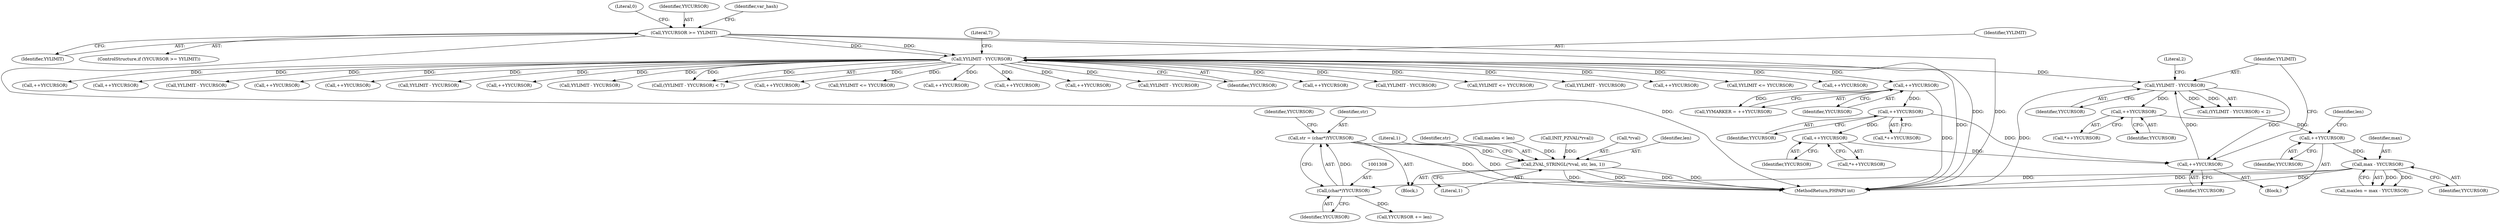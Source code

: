digraph "0_php-src_16b3003ffc6393e250f069aa28a78dc5a2c064b2_0@pointer" {
"1001305" [label="(Call,str = (char*)YYCURSOR)"];
"1001307" [label="(Call,(char*)YYCURSOR)"];
"1001289" [label="(Call,max - YYCURSOR)"];
"1001275" [label="(Call,++YYCURSOR)"];
"1001268" [label="(Call,++YYCURSOR)"];
"1001240" [label="(Call,YYLIMIT - YYCURSOR)"];
"1000150" [label="(Call,YYLIMIT - YYCURSOR)"];
"1000124" [label="(Call,YYCURSOR >= YYLIMIT)"];
"1001236" [label="(Call,++YYCURSOR)"];
"1001201" [label="(Call,++YYCURSOR)"];
"1000281" [label="(Call,++YYCURSOR)"];
"1001223" [label="(Call,++YYCURSOR)"];
"1001351" [label="(Call,ZVAL_STRINGL(*rval, str, len, 1))"];
"1000150" [label="(Call,YYLIMIT - YYCURSOR)"];
"1000837" [label="(Call,YYLIMIT - YYCURSOR)"];
"1002423" [label="(MethodReturn,PHPAPI int)"];
"1001239" [label="(Call,(YYLIMIT - YYCURSOR) < 2)"];
"1001276" [label="(Identifier,YYCURSOR)"];
"1000124" [label="(Call,YYCURSOR >= YYLIMIT)"];
"1001356" [label="(Literal,1)"];
"1000149" [label="(Call,(YYLIMIT - YYCURSOR) < 7)"];
"1000151" [label="(Identifier,YYLIMIT)"];
"1000126" [label="(Identifier,YYLIMIT)"];
"1000153" [label="(Literal,7)"];
"1000253" [label="(Call,++YYCURSOR)"];
"1001224" [label="(Identifier,YYCURSOR)"];
"1002197" [label="(Call,YYLIMIT <= YYCURSOR)"];
"1001348" [label="(Call,INIT_PZVAL(*rval))"];
"1000213" [label="(Call,++YYCURSOR)"];
"1000295" [label="(Call,++YYCURSOR)"];
"1000129" [label="(Literal,0)"];
"1000323" [label="(Call,++YYCURSOR)"];
"1001200" [label="(Call,*++YYCURSOR)"];
"1001282" [label="(Identifier,len)"];
"1001497" [label="(Call,YYLIMIT - YYCURSOR)"];
"1001352" [label="(Call,*rval)"];
"1001236" [label="(Call,++YYCURSOR)"];
"1000152" [label="(Identifier,YYCURSOR)"];
"1001306" [label="(Identifier,str)"];
"1001309" [label="(Identifier,YYCURSOR)"];
"1001290" [label="(Identifier,max)"];
"1000355" [label="(Call,++YYCURSOR)"];
"1001243" [label="(Literal,2)"];
"1000406" [label="(Call,YYLIMIT - YYCURSOR)"];
"1001305" [label="(Call,str = (char*)YYCURSOR)"];
"1002340" [label="(Call,YYLIMIT <= YYCURSOR)"];
"1001237" [label="(Identifier,YYCURSOR)"];
"1000282" [label="(Identifier,YYCURSOR)"];
"1001355" [label="(Identifier,len)"];
"1000125" [label="(Identifier,YYCURSOR)"];
"1001267" [label="(Call,*++YYCURSOR)"];
"1001307" [label="(Call,(char*)YYCURSOR)"];
"1001291" [label="(Identifier,YYCURSOR)"];
"1001358" [label="(Literal,1)"];
"1001354" [label="(Identifier,str)"];
"1001068" [label="(Call,YYLIMIT - YYCURSOR)"];
"1001202" [label="(Identifier,YYCURSOR)"];
"1001310" [label="(Call,YYCURSOR += len)"];
"1000132" [label="(Identifier,var_hash)"];
"1000337" [label="(Call,++YYCURSOR)"];
"1001269" [label="(Identifier,YYCURSOR)"];
"1001971" [label="(Call,YYLIMIT <= YYCURSOR)"];
"1000267" [label="(Call,++YYCURSOR)"];
"1001293" [label="(Call,maxlen < len)"];
"1000123" [label="(ControlStructure,if (YYCURSOR >= YYLIMIT))"];
"1001289" [label="(Call,max - YYCURSOR)"];
"1000279" [label="(Call,YYMARKER = ++YYCURSOR)"];
"1001222" [label="(Call,*++YYCURSOR)"];
"1001287" [label="(Call,maxlen = max - YYCURSOR)"];
"1000225" [label="(Call,++YYCURSOR)"];
"1001277" [label="(Block,)"];
"1001351" [label="(Call,ZVAL_STRINGL(*rval, str, len, 1))"];
"1001240" [label="(Call,YYLIMIT - YYCURSOR)"];
"1001275" [label="(Call,++YYCURSOR)"];
"1000145" [label="(Block,)"];
"1001268" [label="(Call,++YYCURSOR)"];
"1001241" [label="(Identifier,YYLIMIT)"];
"1000346" [label="(Call,++YYCURSOR)"];
"1001583" [label="(Call,YYLIMIT - YYCURSOR)"];
"1001311" [label="(Identifier,YYCURSOR)"];
"1000239" [label="(Call,++YYCURSOR)"];
"1000281" [label="(Call,++YYCURSOR)"];
"1000196" [label="(Call,++YYCURSOR)"];
"1000943" [label="(Call,YYLIMIT - YYCURSOR)"];
"1001223" [label="(Call,++YYCURSOR)"];
"1001201" [label="(Call,++YYCURSOR)"];
"1000309" [label="(Call,++YYCURSOR)"];
"1001242" [label="(Identifier,YYCURSOR)"];
"1001305" -> "1001277"  [label="AST: "];
"1001305" -> "1001307"  [label="CFG: "];
"1001306" -> "1001305"  [label="AST: "];
"1001307" -> "1001305"  [label="AST: "];
"1001311" -> "1001305"  [label="CFG: "];
"1001305" -> "1002423"  [label="DDG: "];
"1001305" -> "1002423"  [label="DDG: "];
"1001307" -> "1001305"  [label="DDG: "];
"1001305" -> "1001351"  [label="DDG: "];
"1001307" -> "1001309"  [label="CFG: "];
"1001308" -> "1001307"  [label="AST: "];
"1001309" -> "1001307"  [label="AST: "];
"1001289" -> "1001307"  [label="DDG: "];
"1001307" -> "1001310"  [label="DDG: "];
"1001289" -> "1001287"  [label="AST: "];
"1001289" -> "1001291"  [label="CFG: "];
"1001290" -> "1001289"  [label="AST: "];
"1001291" -> "1001289"  [label="AST: "];
"1001287" -> "1001289"  [label="CFG: "];
"1001289" -> "1002423"  [label="DDG: "];
"1001289" -> "1002423"  [label="DDG: "];
"1001289" -> "1001287"  [label="DDG: "];
"1001289" -> "1001287"  [label="DDG: "];
"1001275" -> "1001289"  [label="DDG: "];
"1001275" -> "1000145"  [label="AST: "];
"1001275" -> "1001276"  [label="CFG: "];
"1001276" -> "1001275"  [label="AST: "];
"1001282" -> "1001275"  [label="CFG: "];
"1001268" -> "1001275"  [label="DDG: "];
"1001268" -> "1001267"  [label="AST: "];
"1001268" -> "1001269"  [label="CFG: "];
"1001269" -> "1001268"  [label="AST: "];
"1001267" -> "1001268"  [label="CFG: "];
"1001240" -> "1001268"  [label="DDG: "];
"1001240" -> "1001239"  [label="AST: "];
"1001240" -> "1001242"  [label="CFG: "];
"1001241" -> "1001240"  [label="AST: "];
"1001242" -> "1001240"  [label="AST: "];
"1001243" -> "1001240"  [label="CFG: "];
"1001240" -> "1002423"  [label="DDG: "];
"1001240" -> "1001236"  [label="DDG: "];
"1001240" -> "1001239"  [label="DDG: "];
"1001240" -> "1001239"  [label="DDG: "];
"1000150" -> "1001240"  [label="DDG: "];
"1001236" -> "1001240"  [label="DDG: "];
"1000150" -> "1000149"  [label="AST: "];
"1000150" -> "1000152"  [label="CFG: "];
"1000151" -> "1000150"  [label="AST: "];
"1000152" -> "1000150"  [label="AST: "];
"1000153" -> "1000150"  [label="CFG: "];
"1000150" -> "1002423"  [label="DDG: "];
"1000150" -> "1000149"  [label="DDG: "];
"1000150" -> "1000149"  [label="DDG: "];
"1000124" -> "1000150"  [label="DDG: "];
"1000124" -> "1000150"  [label="DDG: "];
"1000150" -> "1000196"  [label="DDG: "];
"1000150" -> "1000213"  [label="DDG: "];
"1000150" -> "1000225"  [label="DDG: "];
"1000150" -> "1000239"  [label="DDG: "];
"1000150" -> "1000253"  [label="DDG: "];
"1000150" -> "1000267"  [label="DDG: "];
"1000150" -> "1000281"  [label="DDG: "];
"1000150" -> "1000295"  [label="DDG: "];
"1000150" -> "1000309"  [label="DDG: "];
"1000150" -> "1000323"  [label="DDG: "];
"1000150" -> "1000337"  [label="DDG: "];
"1000150" -> "1000346"  [label="DDG: "];
"1000150" -> "1000355"  [label="DDG: "];
"1000150" -> "1000406"  [label="DDG: "];
"1000150" -> "1000837"  [label="DDG: "];
"1000150" -> "1000943"  [label="DDG: "];
"1000150" -> "1001068"  [label="DDG: "];
"1000150" -> "1001497"  [label="DDG: "];
"1000150" -> "1001583"  [label="DDG: "];
"1000150" -> "1001971"  [label="DDG: "];
"1000150" -> "1002197"  [label="DDG: "];
"1000150" -> "1002340"  [label="DDG: "];
"1000124" -> "1000123"  [label="AST: "];
"1000124" -> "1000126"  [label="CFG: "];
"1000125" -> "1000124"  [label="AST: "];
"1000126" -> "1000124"  [label="AST: "];
"1000129" -> "1000124"  [label="CFG: "];
"1000132" -> "1000124"  [label="CFG: "];
"1000124" -> "1002423"  [label="DDG: "];
"1000124" -> "1002423"  [label="DDG: "];
"1000124" -> "1002423"  [label="DDG: "];
"1001236" -> "1000145"  [label="AST: "];
"1001236" -> "1001237"  [label="CFG: "];
"1001237" -> "1001236"  [label="AST: "];
"1001241" -> "1001236"  [label="CFG: "];
"1001201" -> "1001236"  [label="DDG: "];
"1001223" -> "1001236"  [label="DDG: "];
"1001201" -> "1001200"  [label="AST: "];
"1001201" -> "1001202"  [label="CFG: "];
"1001202" -> "1001201"  [label="AST: "];
"1001200" -> "1001201"  [label="CFG: "];
"1000281" -> "1001201"  [label="DDG: "];
"1001201" -> "1001223"  [label="DDG: "];
"1000281" -> "1000279"  [label="AST: "];
"1000281" -> "1000282"  [label="CFG: "];
"1000282" -> "1000281"  [label="AST: "];
"1000279" -> "1000281"  [label="CFG: "];
"1000281" -> "1002423"  [label="DDG: "];
"1000281" -> "1000279"  [label="DDG: "];
"1001223" -> "1001222"  [label="AST: "];
"1001223" -> "1001224"  [label="CFG: "];
"1001224" -> "1001223"  [label="AST: "];
"1001222" -> "1001223"  [label="CFG: "];
"1001351" -> "1001277"  [label="AST: "];
"1001351" -> "1001356"  [label="CFG: "];
"1001352" -> "1001351"  [label="AST: "];
"1001354" -> "1001351"  [label="AST: "];
"1001355" -> "1001351"  [label="AST: "];
"1001356" -> "1001351"  [label="AST: "];
"1001358" -> "1001351"  [label="CFG: "];
"1001351" -> "1002423"  [label="DDG: "];
"1001351" -> "1002423"  [label="DDG: "];
"1001351" -> "1002423"  [label="DDG: "];
"1001351" -> "1002423"  [label="DDG: "];
"1001348" -> "1001351"  [label="DDG: "];
"1001293" -> "1001351"  [label="DDG: "];
}
